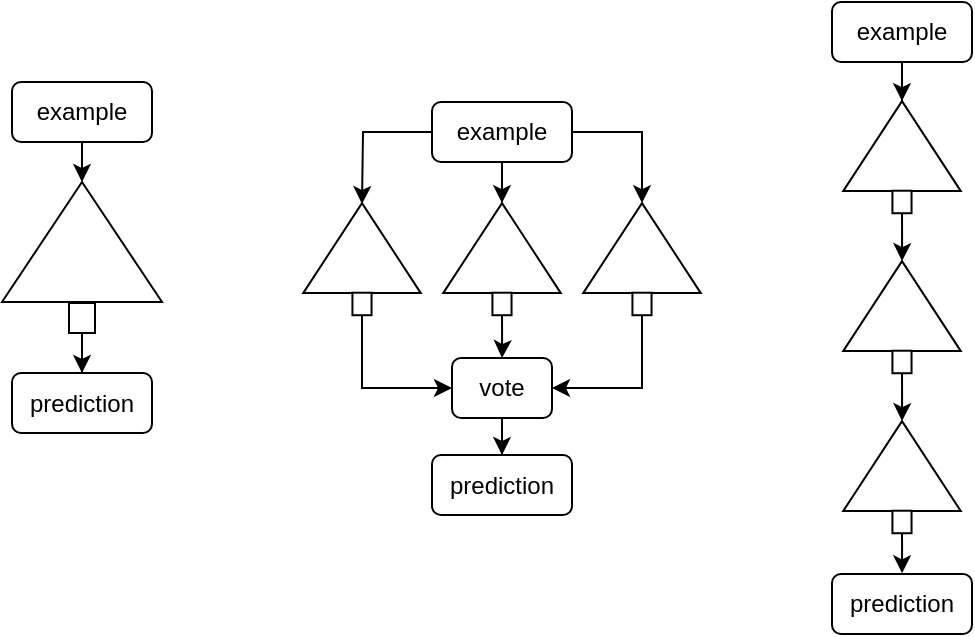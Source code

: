 <mxfile version="24.7.17">
  <diagram name="Page-1" id="UeWCk0IbnvrhhiWeiUJi">
    <mxGraphModel dx="782" dy="431" grid="1" gridSize="10" guides="1" tooltips="1" connect="1" arrows="1" fold="1" page="1" pageScale="1" pageWidth="827" pageHeight="1169" math="0" shadow="0">
      <root>
        <mxCell id="0" />
        <mxCell id="1" parent="0" />
        <mxCell id="PNV96j3bK7je-6W51t46-6" value="" style="group" vertex="1" connectable="0" parent="1">
          <mxGeometry x="150" y="120" width="80" height="75.5" as="geometry" />
        </mxCell>
        <mxCell id="PNV96j3bK7je-6W51t46-1" value="" style="triangle;whiteSpace=wrap;html=1;rotation=-90;" vertex="1" parent="PNV96j3bK7je-6W51t46-6">
          <mxGeometry x="10" y="-10" width="60" height="80" as="geometry" />
        </mxCell>
        <mxCell id="PNV96j3bK7je-6W51t46-3" value="" style="rounded=0;whiteSpace=wrap;html=1;rotation=90;" vertex="1" parent="PNV96j3bK7je-6W51t46-6">
          <mxGeometry x="32.5" y="61.5" width="15" height="13" as="geometry" />
        </mxCell>
        <mxCell id="PNV96j3bK7je-6W51t46-7" value="" style="group" vertex="1" connectable="0" parent="1">
          <mxGeometry x="300" y="131" width="60" height="55.5" as="geometry" />
        </mxCell>
        <mxCell id="PNV96j3bK7je-6W51t46-8" value="" style="triangle;whiteSpace=wrap;html=1;rotation=-90;" vertex="1" parent="PNV96j3bK7je-6W51t46-7">
          <mxGeometry x="7.5" y="-7.351" width="45" height="58.808" as="geometry" />
        </mxCell>
        <mxCell id="PNV96j3bK7je-6W51t46-9" value="" style="rounded=0;whiteSpace=wrap;html=1;rotation=90;" vertex="1" parent="PNV96j3bK7je-6W51t46-7">
          <mxGeometry x="24.375" y="45.209" width="11.25" height="9.556" as="geometry" />
        </mxCell>
        <mxCell id="PNV96j3bK7je-6W51t46-10" value="" style="group" vertex="1" connectable="0" parent="1">
          <mxGeometry x="370" y="131" width="60" height="55.5" as="geometry" />
        </mxCell>
        <mxCell id="PNV96j3bK7je-6W51t46-11" value="" style="triangle;whiteSpace=wrap;html=1;rotation=-90;" vertex="1" parent="PNV96j3bK7je-6W51t46-10">
          <mxGeometry x="7.5" y="-7.351" width="45" height="58.808" as="geometry" />
        </mxCell>
        <mxCell id="PNV96j3bK7je-6W51t46-12" value="" style="rounded=0;whiteSpace=wrap;html=1;rotation=90;" vertex="1" parent="PNV96j3bK7je-6W51t46-10">
          <mxGeometry x="24.375" y="45.209" width="11.25" height="9.556" as="geometry" />
        </mxCell>
        <mxCell id="PNV96j3bK7je-6W51t46-13" value="" style="group" vertex="1" connectable="0" parent="1">
          <mxGeometry x="440" y="131" width="60" height="55.5" as="geometry" />
        </mxCell>
        <mxCell id="PNV96j3bK7je-6W51t46-14" value="" style="triangle;whiteSpace=wrap;html=1;rotation=-90;" vertex="1" parent="PNV96j3bK7je-6W51t46-13">
          <mxGeometry x="7.5" y="-7.351" width="45" height="58.808" as="geometry" />
        </mxCell>
        <mxCell id="PNV96j3bK7je-6W51t46-15" value="" style="rounded=0;whiteSpace=wrap;html=1;rotation=90;" vertex="1" parent="PNV96j3bK7je-6W51t46-13">
          <mxGeometry x="24.375" y="45.209" width="11.25" height="9.556" as="geometry" />
        </mxCell>
        <mxCell id="PNV96j3bK7je-6W51t46-16" value="" style="group" vertex="1" connectable="0" parent="1">
          <mxGeometry x="570" y="80" width="60" height="55.5" as="geometry" />
        </mxCell>
        <mxCell id="PNV96j3bK7je-6W51t46-17" value="" style="triangle;whiteSpace=wrap;html=1;rotation=-90;" vertex="1" parent="PNV96j3bK7je-6W51t46-16">
          <mxGeometry x="7.5" y="-7.351" width="45" height="58.808" as="geometry" />
        </mxCell>
        <mxCell id="PNV96j3bK7je-6W51t46-18" value="" style="rounded=0;whiteSpace=wrap;html=1;rotation=90;" vertex="1" parent="PNV96j3bK7je-6W51t46-16">
          <mxGeometry x="24.375" y="45.209" width="11.25" height="9.556" as="geometry" />
        </mxCell>
        <mxCell id="PNV96j3bK7je-6W51t46-19" value="" style="group" vertex="1" connectable="0" parent="1">
          <mxGeometry x="570" y="160" width="60" height="55.5" as="geometry" />
        </mxCell>
        <mxCell id="PNV96j3bK7je-6W51t46-20" value="" style="triangle;whiteSpace=wrap;html=1;rotation=-90;" vertex="1" parent="PNV96j3bK7je-6W51t46-19">
          <mxGeometry x="7.5" y="-7.351" width="45" height="58.808" as="geometry" />
        </mxCell>
        <mxCell id="PNV96j3bK7je-6W51t46-21" value="" style="rounded=0;whiteSpace=wrap;html=1;rotation=90;" vertex="1" parent="PNV96j3bK7je-6W51t46-19">
          <mxGeometry x="24.375" y="45.209" width="11.25" height="9.556" as="geometry" />
        </mxCell>
        <mxCell id="PNV96j3bK7je-6W51t46-22" value="" style="group" vertex="1" connectable="0" parent="1">
          <mxGeometry x="570" y="240" width="60" height="55.5" as="geometry" />
        </mxCell>
        <mxCell id="PNV96j3bK7je-6W51t46-23" value="" style="triangle;whiteSpace=wrap;html=1;rotation=-90;" vertex="1" parent="PNV96j3bK7je-6W51t46-22">
          <mxGeometry x="7.5" y="-7.351" width="45" height="58.808" as="geometry" />
        </mxCell>
        <mxCell id="PNV96j3bK7je-6W51t46-24" value="" style="rounded=0;whiteSpace=wrap;html=1;rotation=90;" vertex="1" parent="PNV96j3bK7je-6W51t46-22">
          <mxGeometry x="24.375" y="45.209" width="11.25" height="9.556" as="geometry" />
        </mxCell>
        <mxCell id="PNV96j3bK7je-6W51t46-26" style="edgeStyle=orthogonalEdgeStyle;rounded=0;orthogonalLoop=1;jettySize=auto;html=1;exitX=0.5;exitY=1;exitDx=0;exitDy=0;entryX=1;entryY=0.5;entryDx=0;entryDy=0;" edge="1" parent="1" source="PNV96j3bK7je-6W51t46-25" target="PNV96j3bK7je-6W51t46-1">
          <mxGeometry relative="1" as="geometry" />
        </mxCell>
        <mxCell id="PNV96j3bK7je-6W51t46-25" value="example" style="rounded=1;whiteSpace=wrap;html=1;" vertex="1" parent="1">
          <mxGeometry x="155" y="70" width="70" height="30" as="geometry" />
        </mxCell>
        <mxCell id="PNV96j3bK7je-6W51t46-27" value="prediction" style="rounded=1;whiteSpace=wrap;html=1;" vertex="1" parent="1">
          <mxGeometry x="155" y="215.5" width="70" height="30" as="geometry" />
        </mxCell>
        <mxCell id="PNV96j3bK7je-6W51t46-28" style="edgeStyle=orthogonalEdgeStyle;rounded=0;orthogonalLoop=1;jettySize=auto;html=1;" edge="1" parent="1" source="PNV96j3bK7je-6W51t46-3" target="PNV96j3bK7je-6W51t46-27">
          <mxGeometry relative="1" as="geometry" />
        </mxCell>
        <mxCell id="PNV96j3bK7je-6W51t46-30" style="edgeStyle=orthogonalEdgeStyle;rounded=0;orthogonalLoop=1;jettySize=auto;html=1;" edge="1" parent="1" source="PNV96j3bK7je-6W51t46-29">
          <mxGeometry relative="1" as="geometry">
            <mxPoint x="330" y="131" as="targetPoint" />
          </mxGeometry>
        </mxCell>
        <mxCell id="PNV96j3bK7je-6W51t46-31" style="edgeStyle=orthogonalEdgeStyle;rounded=0;orthogonalLoop=1;jettySize=auto;html=1;entryX=1;entryY=0.5;entryDx=0;entryDy=0;" edge="1" parent="1" source="PNV96j3bK7je-6W51t46-29" target="PNV96j3bK7je-6W51t46-11">
          <mxGeometry relative="1" as="geometry" />
        </mxCell>
        <mxCell id="PNV96j3bK7je-6W51t46-33" style="edgeStyle=orthogonalEdgeStyle;rounded=0;orthogonalLoop=1;jettySize=auto;html=1;entryX=1;entryY=0.5;entryDx=0;entryDy=0;" edge="1" parent="1" source="PNV96j3bK7je-6W51t46-29" target="PNV96j3bK7je-6W51t46-14">
          <mxGeometry relative="1" as="geometry" />
        </mxCell>
        <mxCell id="PNV96j3bK7je-6W51t46-29" value="example" style="rounded=1;whiteSpace=wrap;html=1;" vertex="1" parent="1">
          <mxGeometry x="365" y="80" width="70" height="30" as="geometry" />
        </mxCell>
        <mxCell id="PNV96j3bK7je-6W51t46-40" style="edgeStyle=orthogonalEdgeStyle;rounded=0;orthogonalLoop=1;jettySize=auto;html=1;entryX=0.5;entryY=0;entryDx=0;entryDy=0;" edge="1" parent="1" source="PNV96j3bK7je-6W51t46-34" target="PNV96j3bK7je-6W51t46-39">
          <mxGeometry relative="1" as="geometry" />
        </mxCell>
        <mxCell id="PNV96j3bK7je-6W51t46-34" value="vote" style="rounded=1;whiteSpace=wrap;html=1;" vertex="1" parent="1">
          <mxGeometry x="375" y="208" width="50" height="30" as="geometry" />
        </mxCell>
        <mxCell id="PNV96j3bK7je-6W51t46-35" style="edgeStyle=orthogonalEdgeStyle;rounded=0;orthogonalLoop=1;jettySize=auto;html=1;entryX=0;entryY=0.5;entryDx=0;entryDy=0;exitX=1;exitY=0.5;exitDx=0;exitDy=0;" edge="1" parent="1" source="PNV96j3bK7je-6W51t46-9" target="PNV96j3bK7je-6W51t46-34">
          <mxGeometry relative="1" as="geometry">
            <mxPoint x="330" y="191" as="sourcePoint" />
          </mxGeometry>
        </mxCell>
        <mxCell id="PNV96j3bK7je-6W51t46-36" style="edgeStyle=orthogonalEdgeStyle;rounded=0;orthogonalLoop=1;jettySize=auto;html=1;entryX=0.5;entryY=0;entryDx=0;entryDy=0;" edge="1" parent="1" source="PNV96j3bK7je-6W51t46-12" target="PNV96j3bK7je-6W51t46-34">
          <mxGeometry relative="1" as="geometry" />
        </mxCell>
        <mxCell id="PNV96j3bK7je-6W51t46-37" style="edgeStyle=orthogonalEdgeStyle;rounded=0;orthogonalLoop=1;jettySize=auto;html=1;entryX=1;entryY=0.5;entryDx=0;entryDy=0;exitX=1;exitY=0.5;exitDx=0;exitDy=0;" edge="1" parent="1" source="PNV96j3bK7je-6W51t46-15" target="PNV96j3bK7je-6W51t46-34">
          <mxGeometry relative="1" as="geometry" />
        </mxCell>
        <mxCell id="PNV96j3bK7je-6W51t46-39" value="prediction" style="rounded=1;whiteSpace=wrap;html=1;" vertex="1" parent="1">
          <mxGeometry x="365" y="256.5" width="70" height="30" as="geometry" />
        </mxCell>
        <mxCell id="PNV96j3bK7je-6W51t46-42" style="edgeStyle=orthogonalEdgeStyle;rounded=0;orthogonalLoop=1;jettySize=auto;html=1;entryX=1;entryY=0.5;entryDx=0;entryDy=0;" edge="1" parent="1" source="PNV96j3bK7je-6W51t46-41" target="PNV96j3bK7je-6W51t46-17">
          <mxGeometry relative="1" as="geometry" />
        </mxCell>
        <mxCell id="PNV96j3bK7je-6W51t46-41" value="example" style="rounded=1;whiteSpace=wrap;html=1;" vertex="1" parent="1">
          <mxGeometry x="565" y="30" width="70" height="30" as="geometry" />
        </mxCell>
        <mxCell id="PNV96j3bK7je-6W51t46-43" style="edgeStyle=orthogonalEdgeStyle;rounded=0;orthogonalLoop=1;jettySize=auto;html=1;entryX=1;entryY=0.5;entryDx=0;entryDy=0;" edge="1" parent="1" source="PNV96j3bK7je-6W51t46-18" target="PNV96j3bK7je-6W51t46-20">
          <mxGeometry relative="1" as="geometry" />
        </mxCell>
        <mxCell id="PNV96j3bK7je-6W51t46-44" style="edgeStyle=orthogonalEdgeStyle;rounded=0;orthogonalLoop=1;jettySize=auto;html=1;entryX=1;entryY=0.5;entryDx=0;entryDy=0;" edge="1" parent="1" source="PNV96j3bK7je-6W51t46-21" target="PNV96j3bK7je-6W51t46-23">
          <mxGeometry relative="1" as="geometry" />
        </mxCell>
        <mxCell id="PNV96j3bK7je-6W51t46-45" value="prediction" style="rounded=1;whiteSpace=wrap;html=1;" vertex="1" parent="1">
          <mxGeometry x="565" y="316" width="70" height="30" as="geometry" />
        </mxCell>
        <mxCell id="PNV96j3bK7je-6W51t46-46" style="edgeStyle=orthogonalEdgeStyle;rounded=0;orthogonalLoop=1;jettySize=auto;html=1;entryX=0.5;entryY=0;entryDx=0;entryDy=0;" edge="1" parent="1" source="PNV96j3bK7je-6W51t46-24" target="PNV96j3bK7je-6W51t46-45">
          <mxGeometry relative="1" as="geometry" />
        </mxCell>
      </root>
    </mxGraphModel>
  </diagram>
</mxfile>

